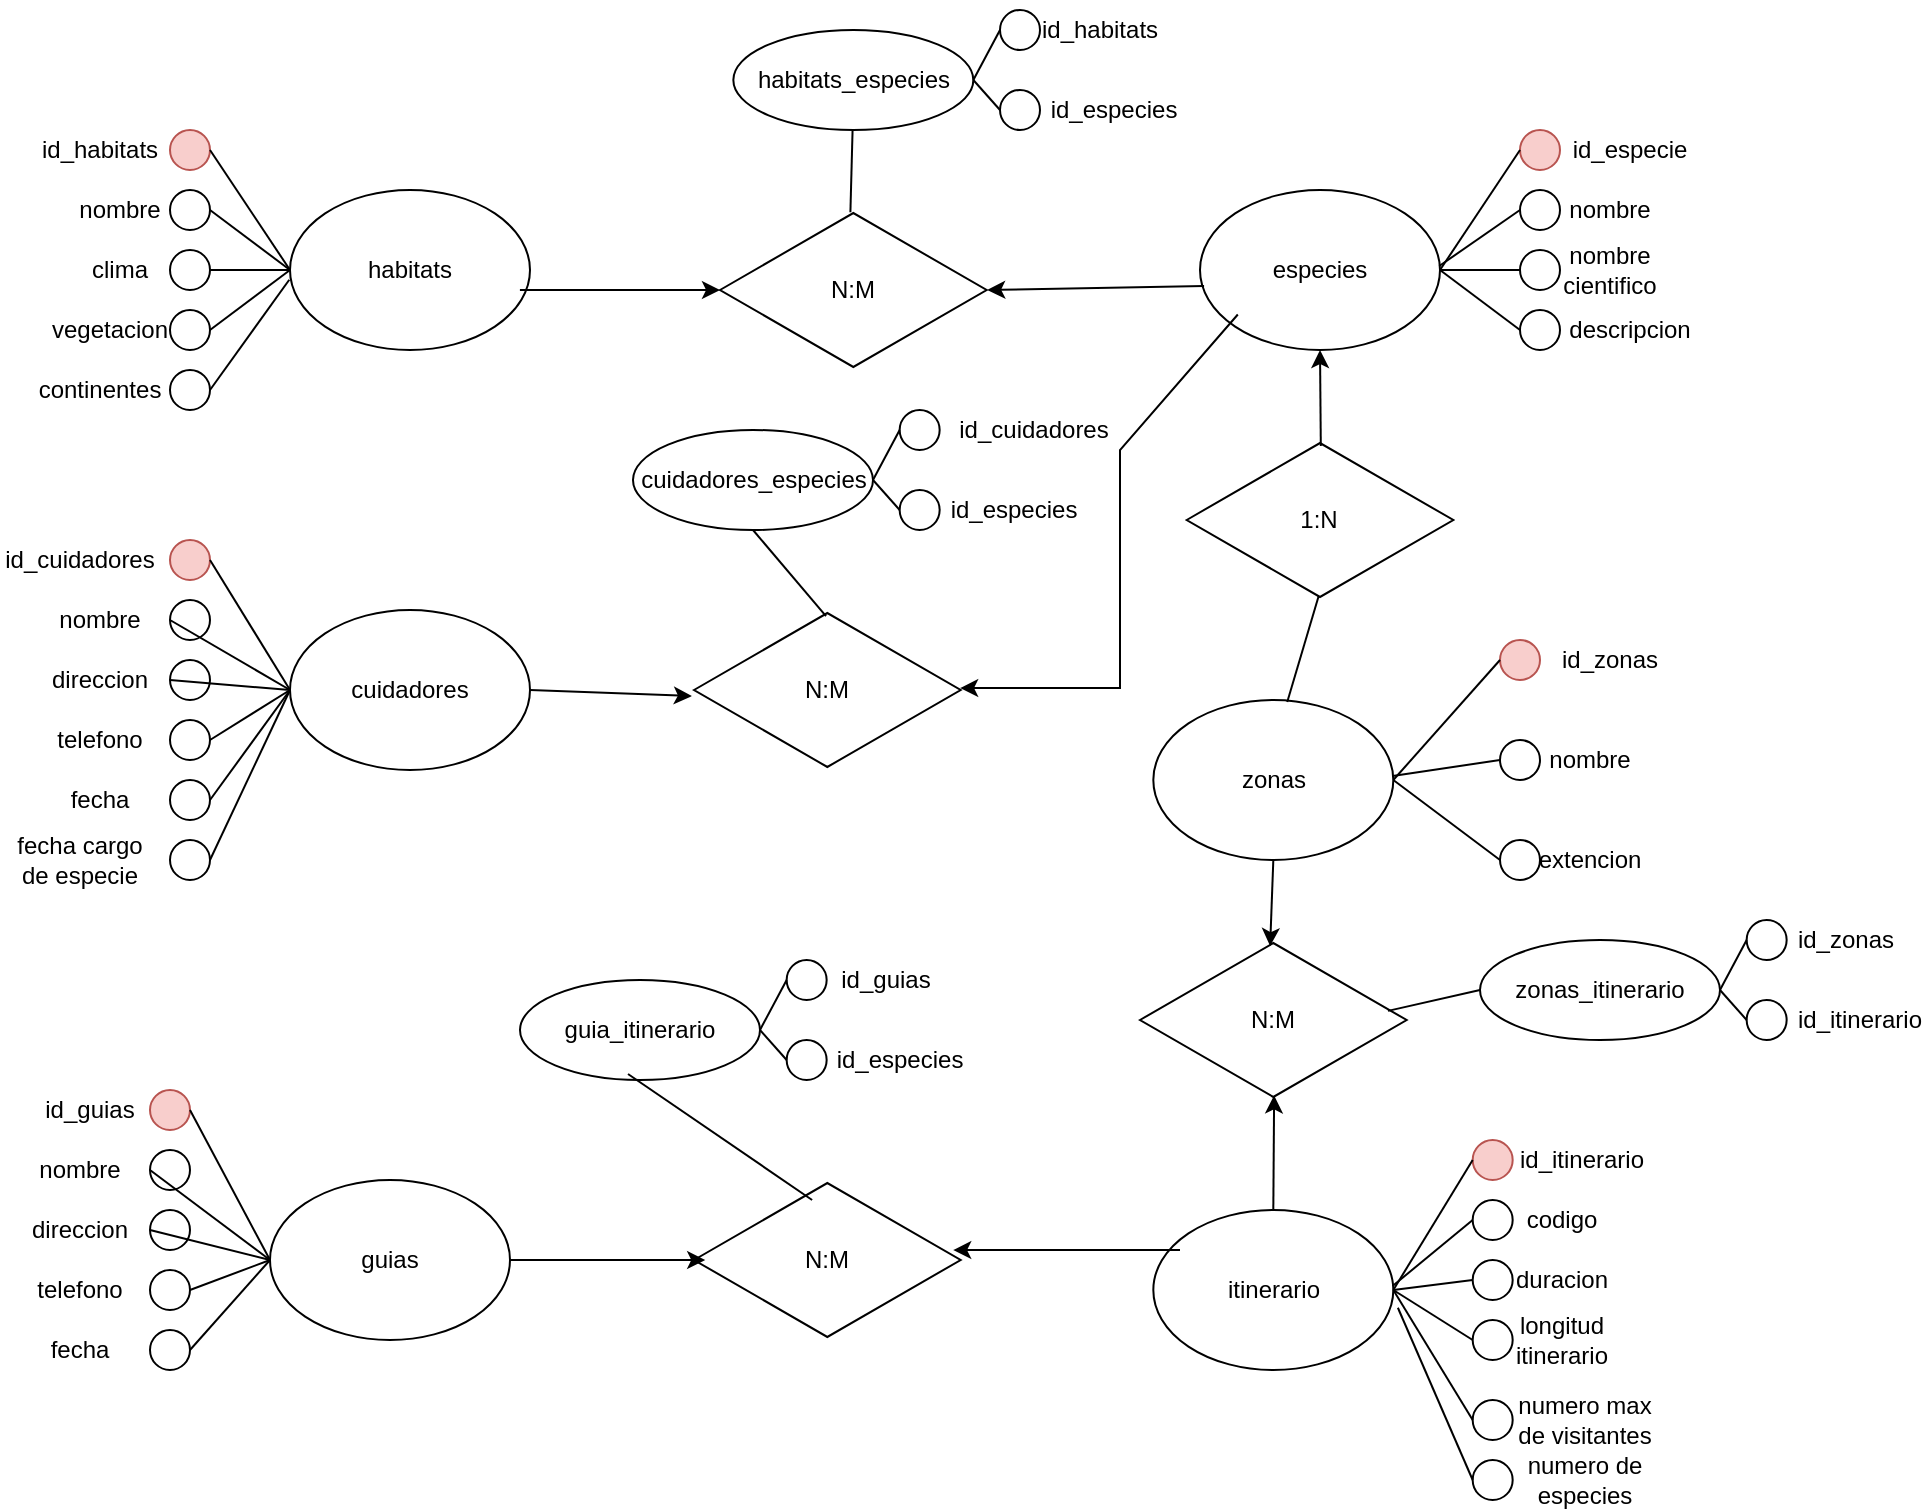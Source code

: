 <mxfile version="24.7.5">
  <diagram name="Página-1" id="6gVJxN8Ruc9KscjVH4kt">
    <mxGraphModel dx="953" dy="584" grid="1" gridSize="10" guides="1" tooltips="1" connect="1" arrows="1" fold="1" page="1" pageScale="1" pageWidth="827" pageHeight="1169" math="0" shadow="0">
      <root>
        <mxCell id="0" />
        <mxCell id="1" parent="0" />
        <mxCell id="Tn4K0drpGWbLczN4bo-r-18" value="especies" style="ellipse;whiteSpace=wrap;html=1;" parent="1" vertex="1">
          <mxGeometry x="600" y="110" width="120" height="80" as="geometry" />
        </mxCell>
        <mxCell id="Tn4K0drpGWbLczN4bo-r-19" value="" style="ellipse;whiteSpace=wrap;html=1;aspect=fixed;" parent="1" vertex="1">
          <mxGeometry x="760" y="110" width="20" height="20" as="geometry" />
        </mxCell>
        <mxCell id="Tn4K0drpGWbLczN4bo-r-20" value="" style="ellipse;whiteSpace=wrap;html=1;aspect=fixed;" parent="1" vertex="1">
          <mxGeometry x="760" y="140" width="20" height="20" as="geometry" />
        </mxCell>
        <mxCell id="Tn4K0drpGWbLczN4bo-r-21" value="" style="ellipse;whiteSpace=wrap;html=1;aspect=fixed;" parent="1" vertex="1">
          <mxGeometry x="760" y="170" width="20" height="20" as="geometry" />
        </mxCell>
        <mxCell id="Tn4K0drpGWbLczN4bo-r-23" value="nombre" style="text;html=1;align=center;verticalAlign=middle;whiteSpace=wrap;rounded=0;" parent="1" vertex="1">
          <mxGeometry x="780" y="110" width="50" height="20" as="geometry" />
        </mxCell>
        <mxCell id="Tn4K0drpGWbLczN4bo-r-24" value="nombre cientifico" style="text;html=1;align=center;verticalAlign=middle;whiteSpace=wrap;rounded=0;" parent="1" vertex="1">
          <mxGeometry x="780" y="140" width="50" height="20" as="geometry" />
        </mxCell>
        <mxCell id="Tn4K0drpGWbLczN4bo-r-25" value="descripcion" style="text;html=1;align=center;verticalAlign=middle;whiteSpace=wrap;rounded=0;" parent="1" vertex="1">
          <mxGeometry x="790" y="170" width="50" height="20" as="geometry" />
        </mxCell>
        <mxCell id="Tn4K0drpGWbLczN4bo-r-31" value="" style="endArrow=none;html=1;rounded=0;entryX=0;entryY=0.5;entryDx=0;entryDy=0;exitX=0.997;exitY=0.475;exitDx=0;exitDy=0;exitPerimeter=0;" parent="1" source="Tn4K0drpGWbLczN4bo-r-18" target="Tn4K0drpGWbLczN4bo-r-19" edge="1">
          <mxGeometry width="50" height="50" relative="1" as="geometry">
            <mxPoint x="790" y="140" as="sourcePoint" />
            <mxPoint x="840" y="90" as="targetPoint" />
          </mxGeometry>
        </mxCell>
        <mxCell id="Tn4K0drpGWbLczN4bo-r-32" value="" style="endArrow=none;html=1;rounded=0;exitX=1;exitY=0.5;exitDx=0;exitDy=0;entryX=0;entryY=0.5;entryDx=0;entryDy=0;" parent="1" source="Tn4K0drpGWbLczN4bo-r-18" target="Tn4K0drpGWbLczN4bo-r-20" edge="1">
          <mxGeometry width="50" height="50" relative="1" as="geometry">
            <mxPoint x="790" y="140" as="sourcePoint" />
            <mxPoint x="840" y="90" as="targetPoint" />
          </mxGeometry>
        </mxCell>
        <mxCell id="Tn4K0drpGWbLczN4bo-r-33" value="" style="endArrow=none;html=1;rounded=0;entryX=0;entryY=0.5;entryDx=0;entryDy=0;exitX=1;exitY=0.5;exitDx=0;exitDy=0;" parent="1" source="Tn4K0drpGWbLczN4bo-r-18" target="Tn4K0drpGWbLczN4bo-r-21" edge="1">
          <mxGeometry width="50" height="50" relative="1" as="geometry">
            <mxPoint x="720" y="170" as="sourcePoint" />
            <mxPoint x="840" y="90" as="targetPoint" />
          </mxGeometry>
        </mxCell>
        <mxCell id="Tn4K0drpGWbLczN4bo-r-37" value="" style="ellipse;redSpace=wrap;html=1;aspect=fixed;fillColor=#f8cecc;strokeColor=#b85450;" parent="1" vertex="1">
          <mxGeometry x="760" y="80" width="20" height="20" as="geometry" />
        </mxCell>
        <mxCell id="Tn4K0drpGWbLczN4bo-r-39" value="" style="endArrow=none;html=1;rounded=0;entryX=0;entryY=0.5;entryDx=0;entryDy=0;exitX=1;exitY=0.5;exitDx=0;exitDy=0;" parent="1" source="Tn4K0drpGWbLczN4bo-r-18" target="Tn4K0drpGWbLczN4bo-r-37" edge="1">
          <mxGeometry width="50" height="50" relative="1" as="geometry">
            <mxPoint x="720" y="170" as="sourcePoint" />
            <mxPoint x="780" y="140" as="targetPoint" />
          </mxGeometry>
        </mxCell>
        <mxCell id="Tn4K0drpGWbLczN4bo-r-41" value="id_especie" style="text;html=1;align=center;verticalAlign=middle;whiteSpace=wrap;rounded=0;" parent="1" vertex="1">
          <mxGeometry x="790" y="80" width="50" height="20" as="geometry" />
        </mxCell>
        <mxCell id="Tn4K0drpGWbLczN4bo-r-152" value="habitats" style="ellipse;whiteSpace=wrap;html=1;" parent="1" vertex="1">
          <mxGeometry x="145" y="110" width="120" height="80" as="geometry" />
        </mxCell>
        <mxCell id="Tn4K0drpGWbLczN4bo-r-153" value="" style="ellipse;whiteSpace=wrap;html=1;aspect=fixed;" parent="1" vertex="1">
          <mxGeometry x="85" y="110" width="20" height="20" as="geometry" />
        </mxCell>
        <mxCell id="Tn4K0drpGWbLczN4bo-r-154" value="" style="ellipse;whiteSpace=wrap;html=1;aspect=fixed;" parent="1" vertex="1">
          <mxGeometry x="85" y="140" width="20" height="20" as="geometry" />
        </mxCell>
        <mxCell id="Tn4K0drpGWbLczN4bo-r-155" value="" style="ellipse;whiteSpace=wrap;html=1;aspect=fixed;" parent="1" vertex="1">
          <mxGeometry x="85" y="170" width="20" height="20" as="geometry" />
        </mxCell>
        <mxCell id="Tn4K0drpGWbLczN4bo-r-156" value="" style="ellipse;whiteSpace=wrap;html=1;aspect=fixed;" parent="1" vertex="1">
          <mxGeometry x="85" y="200" width="20" height="20" as="geometry" />
        </mxCell>
        <mxCell id="Tn4K0drpGWbLczN4bo-r-157" value="nombre" style="text;html=1;align=center;verticalAlign=middle;whiteSpace=wrap;rounded=0;" parent="1" vertex="1">
          <mxGeometry x="35" y="110" width="50" height="20" as="geometry" />
        </mxCell>
        <mxCell id="Tn4K0drpGWbLczN4bo-r-158" value="clima" style="text;html=1;align=center;verticalAlign=middle;whiteSpace=wrap;rounded=0;" parent="1" vertex="1">
          <mxGeometry x="35" y="140" width="50" height="20" as="geometry" />
        </mxCell>
        <mxCell id="Tn4K0drpGWbLczN4bo-r-159" value="vegetacion" style="text;html=1;align=center;verticalAlign=middle;whiteSpace=wrap;rounded=0;" parent="1" vertex="1">
          <mxGeometry x="30" y="170" width="50" height="20" as="geometry" />
        </mxCell>
        <mxCell id="Tn4K0drpGWbLczN4bo-r-160" value="continentes" style="text;html=1;align=center;verticalAlign=middle;whiteSpace=wrap;rounded=0;" parent="1" vertex="1">
          <mxGeometry x="25" y="200" width="50" height="20" as="geometry" />
        </mxCell>
        <mxCell id="Tn4K0drpGWbLczN4bo-r-161" value="" style="endArrow=none;html=1;rounded=0;entryX=1;entryY=0.5;entryDx=0;entryDy=0;exitX=0;exitY=0.5;exitDx=0;exitDy=0;" parent="1" source="Tn4K0drpGWbLczN4bo-r-152" target="Tn4K0drpGWbLczN4bo-r-153" edge="1">
          <mxGeometry width="50" height="50" relative="1" as="geometry">
            <mxPoint x="295" y="130" as="sourcePoint" />
            <mxPoint x="345" y="80" as="targetPoint" />
          </mxGeometry>
        </mxCell>
        <mxCell id="Tn4K0drpGWbLczN4bo-r-162" value="" style="endArrow=none;html=1;rounded=0;exitX=0;exitY=0.5;exitDx=0;exitDy=0;entryX=1;entryY=0.5;entryDx=0;entryDy=0;" parent="1" source="Tn4K0drpGWbLczN4bo-r-152" target="Tn4K0drpGWbLczN4bo-r-154" edge="1">
          <mxGeometry width="50" height="50" relative="1" as="geometry">
            <mxPoint x="295" y="130" as="sourcePoint" />
            <mxPoint x="345" y="80" as="targetPoint" />
          </mxGeometry>
        </mxCell>
        <mxCell id="Tn4K0drpGWbLczN4bo-r-163" value="" style="endArrow=none;html=1;rounded=0;entryX=1;entryY=0.5;entryDx=0;entryDy=0;exitX=0;exitY=0.5;exitDx=0;exitDy=0;" parent="1" source="Tn4K0drpGWbLczN4bo-r-152" target="Tn4K0drpGWbLczN4bo-r-155" edge="1">
          <mxGeometry width="50" height="50" relative="1" as="geometry">
            <mxPoint x="225" y="160" as="sourcePoint" />
            <mxPoint x="345" y="80" as="targetPoint" />
          </mxGeometry>
        </mxCell>
        <mxCell id="Tn4K0drpGWbLczN4bo-r-164" value="" style="endArrow=none;html=1;rounded=0;exitX=-0.003;exitY=0.561;exitDx=0;exitDy=0;entryX=1;entryY=0.5;entryDx=0;entryDy=0;exitPerimeter=0;" parent="1" source="Tn4K0drpGWbLczN4bo-r-152" target="Tn4K0drpGWbLczN4bo-r-156" edge="1">
          <mxGeometry width="50" height="50" relative="1" as="geometry">
            <mxPoint x="295" y="130" as="sourcePoint" />
            <mxPoint x="345" y="80" as="targetPoint" />
          </mxGeometry>
        </mxCell>
        <mxCell id="Tn4K0drpGWbLczN4bo-r-165" value="" style="ellipse;redSpace=wrap;html=1;aspect=fixed;fillColor=#f8cecc;strokeColor=#b85450;" parent="1" vertex="1">
          <mxGeometry x="85" y="80" width="20" height="20" as="geometry" />
        </mxCell>
        <mxCell id="Tn4K0drpGWbLczN4bo-r-166" value="" style="endArrow=none;html=1;rounded=0;entryX=1;entryY=0.5;entryDx=0;entryDy=0;exitX=0;exitY=0.5;exitDx=0;exitDy=0;" parent="1" source="Tn4K0drpGWbLczN4bo-r-152" target="Tn4K0drpGWbLczN4bo-r-165" edge="1">
          <mxGeometry width="50" height="50" relative="1" as="geometry">
            <mxPoint x="225" y="160" as="sourcePoint" />
            <mxPoint x="285" y="130" as="targetPoint" />
          </mxGeometry>
        </mxCell>
        <mxCell id="Tn4K0drpGWbLczN4bo-r-167" value="id_habitats" style="text;html=1;align=center;verticalAlign=middle;whiteSpace=wrap;rounded=0;" parent="1" vertex="1">
          <mxGeometry x="25" y="80" width="50" height="20" as="geometry" />
        </mxCell>
        <mxCell id="Tn4K0drpGWbLczN4bo-r-168" value="cuidadores" style="ellipse;whiteSpace=wrap;html=1;" parent="1" vertex="1">
          <mxGeometry x="145" y="320" width="120" height="80" as="geometry" />
        </mxCell>
        <mxCell id="Tn4K0drpGWbLczN4bo-r-169" value="" style="ellipse;whiteSpace=wrap;html=1;aspect=fixed;" parent="1" vertex="1">
          <mxGeometry x="85" y="315" width="20" height="20" as="geometry" />
        </mxCell>
        <mxCell id="Tn4K0drpGWbLczN4bo-r-170" value="" style="ellipse;whiteSpace=wrap;html=1;aspect=fixed;" parent="1" vertex="1">
          <mxGeometry x="85" y="345" width="20" height="20" as="geometry" />
        </mxCell>
        <mxCell id="Tn4K0drpGWbLczN4bo-r-171" value="" style="ellipse;whiteSpace=wrap;html=1;aspect=fixed;" parent="1" vertex="1">
          <mxGeometry x="85" y="375" width="20" height="20" as="geometry" />
        </mxCell>
        <mxCell id="Tn4K0drpGWbLczN4bo-r-172" value="" style="ellipse;whiteSpace=wrap;html=1;aspect=fixed;" parent="1" vertex="1">
          <mxGeometry x="85" y="405" width="20" height="20" as="geometry" />
        </mxCell>
        <mxCell id="Tn4K0drpGWbLczN4bo-r-173" value="nombre" style="text;html=1;align=center;verticalAlign=middle;whiteSpace=wrap;rounded=0;" parent="1" vertex="1">
          <mxGeometry x="25" y="320" width="50" height="10" as="geometry" />
        </mxCell>
        <mxCell id="Tn4K0drpGWbLczN4bo-r-174" value="direccion" style="text;html=1;align=center;verticalAlign=middle;whiteSpace=wrap;rounded=0;" parent="1" vertex="1">
          <mxGeometry x="25" y="345" width="50" height="20" as="geometry" />
        </mxCell>
        <mxCell id="Tn4K0drpGWbLczN4bo-r-175" value="telefono" style="text;html=1;align=center;verticalAlign=middle;whiteSpace=wrap;rounded=0;" parent="1" vertex="1">
          <mxGeometry x="25" y="375" width="50" height="20" as="geometry" />
        </mxCell>
        <mxCell id="Tn4K0drpGWbLczN4bo-r-176" value="fecha" style="text;html=1;align=center;verticalAlign=middle;whiteSpace=wrap;rounded=0;" parent="1" vertex="1">
          <mxGeometry x="25" y="405" width="50" height="20" as="geometry" />
        </mxCell>
        <mxCell id="Tn4K0drpGWbLczN4bo-r-177" value="" style="endArrow=none;html=1;rounded=0;entryX=0;entryY=0.5;entryDx=0;entryDy=0;exitX=0;exitY=0.5;exitDx=0;exitDy=0;" parent="1" source="Tn4K0drpGWbLczN4bo-r-168" target="Tn4K0drpGWbLczN4bo-r-169" edge="1">
          <mxGeometry width="50" height="50" relative="1" as="geometry">
            <mxPoint x="105" y="370" as="sourcePoint" />
            <mxPoint x="345" y="290" as="targetPoint" />
          </mxGeometry>
        </mxCell>
        <mxCell id="Tn4K0drpGWbLczN4bo-r-178" value="" style="endArrow=none;html=1;rounded=0;exitX=0;exitY=0.5;exitDx=0;exitDy=0;entryX=0;entryY=0.5;entryDx=0;entryDy=0;" parent="1" source="Tn4K0drpGWbLczN4bo-r-168" target="Tn4K0drpGWbLczN4bo-r-170" edge="1">
          <mxGeometry width="50" height="50" relative="1" as="geometry">
            <mxPoint x="295" y="340" as="sourcePoint" />
            <mxPoint x="345" y="290" as="targetPoint" />
          </mxGeometry>
        </mxCell>
        <mxCell id="Tn4K0drpGWbLczN4bo-r-179" value="" style="endArrow=none;html=1;rounded=0;entryX=1;entryY=0.5;entryDx=0;entryDy=0;exitX=0;exitY=0.5;exitDx=0;exitDy=0;" parent="1" source="Tn4K0drpGWbLczN4bo-r-168" target="Tn4K0drpGWbLczN4bo-r-171" edge="1">
          <mxGeometry width="50" height="50" relative="1" as="geometry">
            <mxPoint x="225" y="370" as="sourcePoint" />
            <mxPoint x="345" y="290" as="targetPoint" />
          </mxGeometry>
        </mxCell>
        <mxCell id="Tn4K0drpGWbLczN4bo-r-180" value="" style="endArrow=none;html=1;rounded=0;entryX=1;entryY=0.5;entryDx=0;entryDy=0;exitX=0;exitY=0.5;exitDx=0;exitDy=0;" parent="1" source="Tn4K0drpGWbLczN4bo-r-168" target="Tn4K0drpGWbLczN4bo-r-172" edge="1">
          <mxGeometry width="50" height="50" relative="1" as="geometry">
            <mxPoint x="105" y="370" as="sourcePoint" />
            <mxPoint x="345" y="290" as="targetPoint" />
          </mxGeometry>
        </mxCell>
        <mxCell id="Tn4K0drpGWbLczN4bo-r-181" value="" style="ellipse;redSpace=wrap;html=1;aspect=fixed;fillColor=#f8cecc;strokeColor=#b85450;" parent="1" vertex="1">
          <mxGeometry x="85" y="285" width="20" height="20" as="geometry" />
        </mxCell>
        <mxCell id="Tn4K0drpGWbLczN4bo-r-182" value="" style="endArrow=none;html=1;rounded=0;entryX=1;entryY=0.5;entryDx=0;entryDy=0;exitX=0;exitY=0.5;exitDx=0;exitDy=0;" parent="1" source="Tn4K0drpGWbLczN4bo-r-168" target="Tn4K0drpGWbLczN4bo-r-181" edge="1">
          <mxGeometry width="50" height="50" relative="1" as="geometry">
            <mxPoint x="225" y="370" as="sourcePoint" />
            <mxPoint x="285" y="340" as="targetPoint" />
          </mxGeometry>
        </mxCell>
        <mxCell id="Tn4K0drpGWbLczN4bo-r-183" value="id_cuidadores" style="text;html=1;align=center;verticalAlign=middle;whiteSpace=wrap;rounded=0;" parent="1" vertex="1">
          <mxGeometry x="15" y="285" width="50" height="20" as="geometry" />
        </mxCell>
        <mxCell id="Tn4K0drpGWbLczN4bo-r-184" value="" style="ellipse;whiteSpace=wrap;html=1;aspect=fixed;" parent="1" vertex="1">
          <mxGeometry x="85" y="435" width="20" height="20" as="geometry" />
        </mxCell>
        <mxCell id="Tn4K0drpGWbLczN4bo-r-185" value="" style="endArrow=none;html=1;rounded=0;exitX=1;exitY=0.5;exitDx=0;exitDy=0;entryX=0;entryY=0.5;entryDx=0;entryDy=0;" parent="1" source="Tn4K0drpGWbLczN4bo-r-184" target="Tn4K0drpGWbLczN4bo-r-168" edge="1">
          <mxGeometry width="50" height="50" relative="1" as="geometry">
            <mxPoint x="405" y="440" as="sourcePoint" />
            <mxPoint x="105" y="370" as="targetPoint" />
          </mxGeometry>
        </mxCell>
        <mxCell id="Tn4K0drpGWbLczN4bo-r-186" value="fecha cargo de especie" style="text;html=1;align=center;verticalAlign=middle;whiteSpace=wrap;rounded=0;" parent="1" vertex="1">
          <mxGeometry y="435" width="80" height="20" as="geometry" />
        </mxCell>
        <mxCell id="Tn4K0drpGWbLczN4bo-r-187" value="guias" style="ellipse;whiteSpace=wrap;html=1;" parent="1" vertex="1">
          <mxGeometry x="135" y="605" width="120" height="80" as="geometry" />
        </mxCell>
        <mxCell id="Tn4K0drpGWbLczN4bo-r-188" value="" style="ellipse;whiteSpace=wrap;html=1;aspect=fixed;" parent="1" vertex="1">
          <mxGeometry x="75" y="590" width="20" height="20" as="geometry" />
        </mxCell>
        <mxCell id="Tn4K0drpGWbLczN4bo-r-189" value="" style="ellipse;whiteSpace=wrap;html=1;aspect=fixed;" parent="1" vertex="1">
          <mxGeometry x="75" y="620" width="20" height="20" as="geometry" />
        </mxCell>
        <mxCell id="Tn4K0drpGWbLczN4bo-r-190" value="" style="ellipse;whiteSpace=wrap;html=1;aspect=fixed;" parent="1" vertex="1">
          <mxGeometry x="75" y="650" width="20" height="20" as="geometry" />
        </mxCell>
        <mxCell id="Tn4K0drpGWbLczN4bo-r-191" value="" style="ellipse;whiteSpace=wrap;html=1;aspect=fixed;" parent="1" vertex="1">
          <mxGeometry x="75" y="680" width="20" height="20" as="geometry" />
        </mxCell>
        <mxCell id="Tn4K0drpGWbLczN4bo-r-192" value="nombre" style="text;html=1;align=center;verticalAlign=middle;whiteSpace=wrap;rounded=0;" parent="1" vertex="1">
          <mxGeometry x="15" y="595" width="50" height="10" as="geometry" />
        </mxCell>
        <mxCell id="Tn4K0drpGWbLczN4bo-r-193" value="direccion" style="text;html=1;align=center;verticalAlign=middle;whiteSpace=wrap;rounded=0;" parent="1" vertex="1">
          <mxGeometry x="15" y="620" width="50" height="20" as="geometry" />
        </mxCell>
        <mxCell id="Tn4K0drpGWbLczN4bo-r-194" value="telefono" style="text;html=1;align=center;verticalAlign=middle;whiteSpace=wrap;rounded=0;" parent="1" vertex="1">
          <mxGeometry x="15" y="650" width="50" height="20" as="geometry" />
        </mxCell>
        <mxCell id="Tn4K0drpGWbLczN4bo-r-195" value="fecha" style="text;html=1;align=center;verticalAlign=middle;whiteSpace=wrap;rounded=0;" parent="1" vertex="1">
          <mxGeometry x="15" y="680" width="50" height="20" as="geometry" />
        </mxCell>
        <mxCell id="Tn4K0drpGWbLczN4bo-r-196" value="" style="endArrow=none;html=1;rounded=0;entryX=0;entryY=0.5;entryDx=0;entryDy=0;exitX=0;exitY=0.5;exitDx=0;exitDy=0;" parent="1" source="Tn4K0drpGWbLczN4bo-r-187" target="Tn4K0drpGWbLczN4bo-r-188" edge="1">
          <mxGeometry width="50" height="50" relative="1" as="geometry">
            <mxPoint x="95" y="645" as="sourcePoint" />
            <mxPoint x="335" y="565" as="targetPoint" />
          </mxGeometry>
        </mxCell>
        <mxCell id="Tn4K0drpGWbLczN4bo-r-197" value="" style="endArrow=none;html=1;rounded=0;exitX=0;exitY=0.5;exitDx=0;exitDy=0;entryX=0;entryY=0.5;entryDx=0;entryDy=0;" parent="1" source="Tn4K0drpGWbLczN4bo-r-187" target="Tn4K0drpGWbLczN4bo-r-189" edge="1">
          <mxGeometry width="50" height="50" relative="1" as="geometry">
            <mxPoint x="285" y="615" as="sourcePoint" />
            <mxPoint x="335" y="565" as="targetPoint" />
          </mxGeometry>
        </mxCell>
        <mxCell id="Tn4K0drpGWbLczN4bo-r-198" value="" style="endArrow=none;html=1;rounded=0;entryX=1;entryY=0.5;entryDx=0;entryDy=0;exitX=0;exitY=0.5;exitDx=0;exitDy=0;" parent="1" source="Tn4K0drpGWbLczN4bo-r-187" target="Tn4K0drpGWbLczN4bo-r-190" edge="1">
          <mxGeometry width="50" height="50" relative="1" as="geometry">
            <mxPoint x="215" y="645" as="sourcePoint" />
            <mxPoint x="335" y="565" as="targetPoint" />
          </mxGeometry>
        </mxCell>
        <mxCell id="Tn4K0drpGWbLczN4bo-r-199" value="" style="endArrow=none;html=1;rounded=0;entryX=1;entryY=0.5;entryDx=0;entryDy=0;exitX=0;exitY=0.5;exitDx=0;exitDy=0;" parent="1" source="Tn4K0drpGWbLczN4bo-r-187" target="Tn4K0drpGWbLczN4bo-r-191" edge="1">
          <mxGeometry width="50" height="50" relative="1" as="geometry">
            <mxPoint x="95" y="645" as="sourcePoint" />
            <mxPoint x="335" y="565" as="targetPoint" />
          </mxGeometry>
        </mxCell>
        <mxCell id="Tn4K0drpGWbLczN4bo-r-200" value="" style="ellipse;redSpace=wrap;html=1;aspect=fixed;fillColor=#f8cecc;strokeColor=#b85450;" parent="1" vertex="1">
          <mxGeometry x="75" y="560" width="20" height="20" as="geometry" />
        </mxCell>
        <mxCell id="Tn4K0drpGWbLczN4bo-r-201" value="" style="endArrow=none;html=1;rounded=0;entryX=1;entryY=0.5;entryDx=0;entryDy=0;exitX=0;exitY=0.5;exitDx=0;exitDy=0;" parent="1" source="Tn4K0drpGWbLczN4bo-r-187" target="Tn4K0drpGWbLczN4bo-r-200" edge="1">
          <mxGeometry width="50" height="50" relative="1" as="geometry">
            <mxPoint x="215" y="645" as="sourcePoint" />
            <mxPoint x="275" y="615" as="targetPoint" />
          </mxGeometry>
        </mxCell>
        <mxCell id="Tn4K0drpGWbLczN4bo-r-202" value="id_guias" style="text;html=1;align=center;verticalAlign=middle;whiteSpace=wrap;rounded=0;" parent="1" vertex="1">
          <mxGeometry x="20" y="560" width="50" height="20" as="geometry" />
        </mxCell>
        <mxCell id="Tn4K0drpGWbLczN4bo-r-205" value="zonas" style="ellipse;whiteSpace=wrap;html=1;" parent="1" vertex="1">
          <mxGeometry x="576.66" y="365" width="120" height="80" as="geometry" />
        </mxCell>
        <mxCell id="Tn4K0drpGWbLczN4bo-r-206" value="" style="ellipse;whiteSpace=wrap;html=1;aspect=fixed;" parent="1" vertex="1">
          <mxGeometry x="750" y="385" width="20" height="20" as="geometry" />
        </mxCell>
        <mxCell id="Tn4K0drpGWbLczN4bo-r-207" value="" style="ellipse;whiteSpace=wrap;html=1;aspect=fixed;" parent="1" vertex="1">
          <mxGeometry x="750" y="435" width="20" height="20" as="geometry" />
        </mxCell>
        <mxCell id="Tn4K0drpGWbLczN4bo-r-209" value="nombre" style="text;html=1;align=center;verticalAlign=middle;whiteSpace=wrap;rounded=0;" parent="1" vertex="1">
          <mxGeometry x="770" y="385" width="50" height="20" as="geometry" />
        </mxCell>
        <mxCell id="Tn4K0drpGWbLczN4bo-r-210" value="extencion" style="text;html=1;align=center;verticalAlign=middle;whiteSpace=wrap;rounded=0;" parent="1" vertex="1">
          <mxGeometry x="770" y="435" width="50" height="20" as="geometry" />
        </mxCell>
        <mxCell id="Tn4K0drpGWbLczN4bo-r-212" value="" style="endArrow=none;html=1;rounded=0;entryX=0;entryY=0.5;entryDx=0;entryDy=0;exitX=0.997;exitY=0.475;exitDx=0;exitDy=0;exitPerimeter=0;" parent="1" source="Tn4K0drpGWbLczN4bo-r-205" target="Tn4K0drpGWbLczN4bo-r-206" edge="1">
          <mxGeometry width="50" height="50" relative="1" as="geometry">
            <mxPoint x="780" y="395" as="sourcePoint" />
            <mxPoint x="830" y="345" as="targetPoint" />
          </mxGeometry>
        </mxCell>
        <mxCell id="Tn4K0drpGWbLczN4bo-r-213" value="" style="endArrow=none;html=1;rounded=0;exitX=1;exitY=0.5;exitDx=0;exitDy=0;entryX=0;entryY=0.5;entryDx=0;entryDy=0;" parent="1" source="Tn4K0drpGWbLczN4bo-r-205" target="Tn4K0drpGWbLczN4bo-r-207" edge="1">
          <mxGeometry width="50" height="50" relative="1" as="geometry">
            <mxPoint x="780" y="395" as="sourcePoint" />
            <mxPoint x="830" y="345" as="targetPoint" />
          </mxGeometry>
        </mxCell>
        <mxCell id="Tn4K0drpGWbLczN4bo-r-215" value="" style="ellipse;redSpace=wrap;html=1;aspect=fixed;fillColor=#f8cecc;strokeColor=#b85450;" parent="1" vertex="1">
          <mxGeometry x="750" y="335" width="20" height="20" as="geometry" />
        </mxCell>
        <mxCell id="Tn4K0drpGWbLczN4bo-r-216" value="" style="endArrow=none;html=1;rounded=0;entryX=0;entryY=0.5;entryDx=0;entryDy=0;exitX=1;exitY=0.5;exitDx=0;exitDy=0;" parent="1" source="Tn4K0drpGWbLczN4bo-r-205" target="Tn4K0drpGWbLczN4bo-r-215" edge="1">
          <mxGeometry width="50" height="50" relative="1" as="geometry">
            <mxPoint x="710" y="425" as="sourcePoint" />
            <mxPoint x="770" y="395" as="targetPoint" />
          </mxGeometry>
        </mxCell>
        <mxCell id="Tn4K0drpGWbLczN4bo-r-217" value="id_zonas" style="text;html=1;align=center;verticalAlign=middle;whiteSpace=wrap;rounded=0;" parent="1" vertex="1">
          <mxGeometry x="780" y="335" width="50" height="20" as="geometry" />
        </mxCell>
        <mxCell id="Tn4K0drpGWbLczN4bo-r-218" value="itinerario" style="ellipse;whiteSpace=wrap;html=1;" parent="1" vertex="1">
          <mxGeometry x="576.66" y="620" width="120" height="80" as="geometry" />
        </mxCell>
        <mxCell id="Tn4K0drpGWbLczN4bo-r-219" value="" style="ellipse;whiteSpace=wrap;html=1;aspect=fixed;" parent="1" vertex="1">
          <mxGeometry x="736.34" y="615" width="20" height="20" as="geometry" />
        </mxCell>
        <mxCell id="Tn4K0drpGWbLczN4bo-r-220" value="" style="ellipse;whiteSpace=wrap;html=1;aspect=fixed;" parent="1" vertex="1">
          <mxGeometry x="736.34" y="645" width="20" height="20" as="geometry" />
        </mxCell>
        <mxCell id="Tn4K0drpGWbLczN4bo-r-221" value="" style="ellipse;whiteSpace=wrap;html=1;aspect=fixed;" parent="1" vertex="1">
          <mxGeometry x="736.34" y="675" width="20" height="20" as="geometry" />
        </mxCell>
        <mxCell id="Tn4K0drpGWbLczN4bo-r-222" value="codigo" style="text;html=1;align=center;verticalAlign=middle;whiteSpace=wrap;rounded=0;" parent="1" vertex="1">
          <mxGeometry x="756.34" y="615" width="50" height="20" as="geometry" />
        </mxCell>
        <mxCell id="Tn4K0drpGWbLczN4bo-r-223" value="duracion" style="text;html=1;align=center;verticalAlign=middle;whiteSpace=wrap;rounded=0;" parent="1" vertex="1">
          <mxGeometry x="756.34" y="645" width="50" height="20" as="geometry" />
        </mxCell>
        <mxCell id="Tn4K0drpGWbLczN4bo-r-224" value="longitud itinerario" style="text;html=1;align=center;verticalAlign=middle;whiteSpace=wrap;rounded=0;" parent="1" vertex="1">
          <mxGeometry x="756.34" y="675" width="50" height="20" as="geometry" />
        </mxCell>
        <mxCell id="Tn4K0drpGWbLczN4bo-r-225" value="" style="endArrow=none;html=1;rounded=0;entryX=0;entryY=0.5;entryDx=0;entryDy=0;exitX=0.997;exitY=0.475;exitDx=0;exitDy=0;exitPerimeter=0;" parent="1" source="Tn4K0drpGWbLczN4bo-r-218" target="Tn4K0drpGWbLczN4bo-r-219" edge="1">
          <mxGeometry width="50" height="50" relative="1" as="geometry">
            <mxPoint x="766.34" y="645" as="sourcePoint" />
            <mxPoint x="816.34" y="595" as="targetPoint" />
          </mxGeometry>
        </mxCell>
        <mxCell id="Tn4K0drpGWbLczN4bo-r-226" value="" style="endArrow=none;html=1;rounded=0;exitX=1;exitY=0.5;exitDx=0;exitDy=0;entryX=0;entryY=0.5;entryDx=0;entryDy=0;" parent="1" source="Tn4K0drpGWbLczN4bo-r-218" target="Tn4K0drpGWbLczN4bo-r-220" edge="1">
          <mxGeometry width="50" height="50" relative="1" as="geometry">
            <mxPoint x="766.34" y="645" as="sourcePoint" />
            <mxPoint x="816.34" y="595" as="targetPoint" />
          </mxGeometry>
        </mxCell>
        <mxCell id="Tn4K0drpGWbLczN4bo-r-227" value="" style="endArrow=none;html=1;rounded=0;entryX=0;entryY=0.5;entryDx=0;entryDy=0;exitX=1;exitY=0.5;exitDx=0;exitDy=0;" parent="1" source="Tn4K0drpGWbLczN4bo-r-218" target="Tn4K0drpGWbLczN4bo-r-221" edge="1">
          <mxGeometry width="50" height="50" relative="1" as="geometry">
            <mxPoint x="696.34" y="675" as="sourcePoint" />
            <mxPoint x="816.34" y="595" as="targetPoint" />
          </mxGeometry>
        </mxCell>
        <mxCell id="Tn4K0drpGWbLczN4bo-r-228" value="" style="ellipse;redSpace=wrap;html=1;aspect=fixed;fillColor=#f8cecc;strokeColor=#b85450;" parent="1" vertex="1">
          <mxGeometry x="736.34" y="585" width="20" height="20" as="geometry" />
        </mxCell>
        <mxCell id="Tn4K0drpGWbLczN4bo-r-229" value="" style="endArrow=none;html=1;rounded=0;entryX=0;entryY=0.5;entryDx=0;entryDy=0;exitX=1;exitY=0.5;exitDx=0;exitDy=0;" parent="1" source="Tn4K0drpGWbLczN4bo-r-218" target="Tn4K0drpGWbLczN4bo-r-228" edge="1">
          <mxGeometry width="50" height="50" relative="1" as="geometry">
            <mxPoint x="696.34" y="675" as="sourcePoint" />
            <mxPoint x="756.34" y="645" as="targetPoint" />
          </mxGeometry>
        </mxCell>
        <mxCell id="Tn4K0drpGWbLczN4bo-r-230" value="id_itinerario" style="text;html=1;align=center;verticalAlign=middle;whiteSpace=wrap;rounded=0;" parent="1" vertex="1">
          <mxGeometry x="766.34" y="585" width="50" height="20" as="geometry" />
        </mxCell>
        <mxCell id="Tn4K0drpGWbLczN4bo-r-232" value="" style="ellipse;whiteSpace=wrap;html=1;aspect=fixed;" parent="1" vertex="1">
          <mxGeometry x="736.34" y="715" width="20" height="20" as="geometry" />
        </mxCell>
        <mxCell id="Tn4K0drpGWbLczN4bo-r-233" value="numero max de visitantes" style="text;html=1;align=center;verticalAlign=middle;whiteSpace=wrap;rounded=0;" parent="1" vertex="1">
          <mxGeometry x="756.34" y="715" width="73" height="20" as="geometry" />
        </mxCell>
        <mxCell id="Tn4K0drpGWbLczN4bo-r-234" value="" style="ellipse;whiteSpace=wrap;html=1;aspect=fixed;" parent="1" vertex="1">
          <mxGeometry x="736.34" y="745" width="20" height="20" as="geometry" />
        </mxCell>
        <mxCell id="Tn4K0drpGWbLczN4bo-r-235" value="numero de especies" style="text;html=1;align=center;verticalAlign=middle;whiteSpace=wrap;rounded=0;" parent="1" vertex="1">
          <mxGeometry x="756.34" y="745" width="73" height="20" as="geometry" />
        </mxCell>
        <mxCell id="Tn4K0drpGWbLczN4bo-r-237" value="" style="endArrow=none;html=1;rounded=0;entryX=1;entryY=0.5;entryDx=0;entryDy=0;exitX=0;exitY=0.5;exitDx=0;exitDy=0;" parent="1" source="Tn4K0drpGWbLczN4bo-r-232" target="Tn4K0drpGWbLczN4bo-r-218" edge="1">
          <mxGeometry width="50" height="50" relative="1" as="geometry">
            <mxPoint x="639.34" y="755" as="sourcePoint" />
            <mxPoint x="689.34" y="705" as="targetPoint" />
          </mxGeometry>
        </mxCell>
        <mxCell id="Tn4K0drpGWbLczN4bo-r-238" value="" style="endArrow=none;html=1;rounded=0;entryX=1.019;entryY=0.611;entryDx=0;entryDy=0;entryPerimeter=0;exitX=0;exitY=0.5;exitDx=0;exitDy=0;" parent="1" source="Tn4K0drpGWbLczN4bo-r-234" target="Tn4K0drpGWbLczN4bo-r-218" edge="1">
          <mxGeometry width="50" height="50" relative="1" as="geometry">
            <mxPoint x="729.34" y="755" as="sourcePoint" />
            <mxPoint x="689.34" y="705" as="targetPoint" />
          </mxGeometry>
        </mxCell>
        <mxCell id="WadpQfeKIONRNxowwLuH-1" value="N:M" style="html=1;whiteSpace=wrap;aspect=fixed;shape=isoRectangle;" vertex="1" parent="1">
          <mxGeometry x="360" y="120" width="133.33" height="80" as="geometry" />
        </mxCell>
        <mxCell id="WadpQfeKIONRNxowwLuH-2" value="" style="endArrow=classic;html=1;rounded=0;entryX=1.002;entryY=0.5;entryDx=0;entryDy=0;entryPerimeter=0;exitX=0.017;exitY=0.6;exitDx=0;exitDy=0;exitPerimeter=0;" edge="1" parent="1" source="Tn4K0drpGWbLczN4bo-r-18" target="WadpQfeKIONRNxowwLuH-1">
          <mxGeometry width="50" height="50" relative="1" as="geometry">
            <mxPoint x="420" y="300" as="sourcePoint" />
            <mxPoint x="470" y="250" as="targetPoint" />
          </mxGeometry>
        </mxCell>
        <mxCell id="WadpQfeKIONRNxowwLuH-4" value="" style="endArrow=classic;html=1;rounded=0;exitX=0.958;exitY=0.625;exitDx=0;exitDy=0;exitPerimeter=0;" edge="1" parent="1" source="Tn4K0drpGWbLczN4bo-r-152" target="WadpQfeKIONRNxowwLuH-1">
          <mxGeometry width="50" height="50" relative="1" as="geometry">
            <mxPoint x="440" y="100" as="sourcePoint" />
            <mxPoint x="490" y="50" as="targetPoint" />
          </mxGeometry>
        </mxCell>
        <mxCell id="WadpQfeKIONRNxowwLuH-5" value="" style="endArrow=none;html=1;rounded=0;exitX=0.489;exitY=0.014;exitDx=0;exitDy=0;exitPerimeter=0;" edge="1" parent="1" source="WadpQfeKIONRNxowwLuH-1" target="WadpQfeKIONRNxowwLuH-6">
          <mxGeometry width="50" height="50" relative="1" as="geometry">
            <mxPoint x="423" y="122" as="sourcePoint" />
            <mxPoint x="490" y="50" as="targetPoint" />
          </mxGeometry>
        </mxCell>
        <mxCell id="WadpQfeKIONRNxowwLuH-6" value="habitats_especies" style="ellipse;whiteSpace=wrap;html=1;" vertex="1" parent="1">
          <mxGeometry x="366.67" y="30" width="120" height="50" as="geometry" />
        </mxCell>
        <mxCell id="WadpQfeKIONRNxowwLuH-8" value="" style="ellipse;whiteSpace=wrap;html=1;aspect=fixed;" vertex="1" parent="1">
          <mxGeometry x="500" y="20" width="20" height="20" as="geometry" />
        </mxCell>
        <mxCell id="WadpQfeKIONRNxowwLuH-10" value="" style="ellipse;whiteSpace=wrap;html=1;aspect=fixed;" vertex="1" parent="1">
          <mxGeometry x="500" y="60" width="20" height="20" as="geometry" />
        </mxCell>
        <mxCell id="WadpQfeKIONRNxowwLuH-11" value="" style="endArrow=none;html=1;rounded=0;entryX=0;entryY=0.5;entryDx=0;entryDy=0;exitX=1;exitY=0.5;exitDx=0;exitDy=0;" edge="1" parent="1" source="WadpQfeKIONRNxowwLuH-6" target="WadpQfeKIONRNxowwLuH-8">
          <mxGeometry width="50" height="50" relative="1" as="geometry">
            <mxPoint x="410" y="90" as="sourcePoint" />
            <mxPoint x="460" y="40" as="targetPoint" />
          </mxGeometry>
        </mxCell>
        <mxCell id="WadpQfeKIONRNxowwLuH-12" value="" style="endArrow=none;html=1;rounded=0;exitX=1;exitY=0.5;exitDx=0;exitDy=0;entryX=0;entryY=0.5;entryDx=0;entryDy=0;" edge="1" parent="1" source="WadpQfeKIONRNxowwLuH-6" target="WadpQfeKIONRNxowwLuH-10">
          <mxGeometry width="50" height="50" relative="1" as="geometry">
            <mxPoint x="410" y="90" as="sourcePoint" />
            <mxPoint x="460" y="40" as="targetPoint" />
          </mxGeometry>
        </mxCell>
        <mxCell id="WadpQfeKIONRNxowwLuH-13" value="id_habitats&lt;span style=&quot;color: rgba(0, 0, 0, 0); font-family: monospace; font-size: 0px; text-align: start; text-wrap: nowrap;&quot;&gt;%3CmxGraphModel%3E%3Croot%3E%3CmxCell%20id%3D%220%22%2F%3E%3CmxCell%20id%3D%221%22%20parent%3D%220%22%2F%3E%3CmxCell%20id%3D%222%22%20value%3D%22%22%20style%3D%22ellipse%3BwhiteSpace%3Dwrap%3Bhtml%3D1%3Baspect%3Dfixed%3B%22%20vertex%3D%221%22%20parent%3D%221%22%3E%3CmxGeometry%20x%3D%22500%22%20y%3D%2220%22%20width%3D%2220%22%20height%3D%2220%22%20as%3D%22geometry%22%2F%3E%3C%2FmxCell%3E%3C%2Froot%3E%3C%2FmxGraphModel%3E&lt;/span&gt;" style="text;html=1;align=center;verticalAlign=middle;whiteSpace=wrap;rounded=0;" vertex="1" parent="1">
          <mxGeometry x="520" y="15" width="60" height="30" as="geometry" />
        </mxCell>
        <mxCell id="WadpQfeKIONRNxowwLuH-14" value="id_especies&lt;span style=&quot;color: rgba(0, 0, 0, 0); font-family: monospace; font-size: 0px; text-align: start; text-wrap: nowrap;&quot;&gt;%3CmxGraphModel%3E%3Croot%3E%3CmxCell%20id%3D%220%22%2F%3E%3CmxCell%20id%3D%221%22%20parent%3D%220%22%2F%3E%3CmxCell%20id%3D%222%22%20value%3D%22%22%20style%3D%22ellipse%3BwhiteSpace%3Dwrap%3Bhtml%3D1%3Baspect%3Dfixed%3B%22%20vertex%3D%221%22%20parent%3D%221%22%3E%3CmxGeometry%20x%3D%22500%22%20y%3D%2220%22%20width%3D%2220%22%20height%3D%2220%22%20as%3D%22geometry%22%2F%3E%3C%2FmxCell%3E%3C%2Froot%3E%3C%2FmxGraphModel%&lt;/span&gt;" style="text;html=1;align=center;verticalAlign=middle;whiteSpace=wrap;rounded=0;" vertex="1" parent="1">
          <mxGeometry x="527" y="55" width="60" height="30" as="geometry" />
        </mxCell>
        <mxCell id="WadpQfeKIONRNxowwLuH-15" value="N:M" style="html=1;whiteSpace=wrap;aspect=fixed;shape=isoRectangle;" vertex="1" parent="1">
          <mxGeometry x="347" y="320" width="133.33" height="80" as="geometry" />
        </mxCell>
        <mxCell id="WadpQfeKIONRNxowwLuH-16" value="" style="endArrow=classic;html=1;rounded=0;entryX=0.998;entryY=0.488;entryDx=0;entryDy=0;entryPerimeter=0;exitX=0;exitY=1;exitDx=0;exitDy=0;" edge="1" parent="1" target="WadpQfeKIONRNxowwLuH-15">
          <mxGeometry width="50" height="50" relative="1" as="geometry">
            <mxPoint x="618.904" y="172.244" as="sourcePoint" />
            <mxPoint x="480.327" y="355.0" as="targetPoint" />
            <Array as="points">
              <mxPoint x="560" y="240" />
              <mxPoint x="560" y="359" />
            </Array>
          </mxGeometry>
        </mxCell>
        <mxCell id="WadpQfeKIONRNxowwLuH-17" value="" style="endArrow=classic;html=1;rounded=0;exitX=1;exitY=0.5;exitDx=0;exitDy=0;entryX=-0.008;entryY=0.538;entryDx=0;entryDy=0;entryPerimeter=0;" edge="1" parent="1" source="Tn4K0drpGWbLczN4bo-r-168" target="WadpQfeKIONRNxowwLuH-15">
          <mxGeometry width="50" height="50" relative="1" as="geometry">
            <mxPoint x="410" y="290" as="sourcePoint" />
            <mxPoint x="460" y="240" as="targetPoint" />
          </mxGeometry>
        </mxCell>
        <mxCell id="WadpQfeKIONRNxowwLuH-18" value="cuidadores_especies" style="ellipse;whiteSpace=wrap;html=1;" vertex="1" parent="1">
          <mxGeometry x="316.5" y="230" width="120" height="50" as="geometry" />
        </mxCell>
        <mxCell id="WadpQfeKIONRNxowwLuH-19" value="" style="ellipse;whiteSpace=wrap;html=1;aspect=fixed;" vertex="1" parent="1">
          <mxGeometry x="449.83" y="220" width="20" height="20" as="geometry" />
        </mxCell>
        <mxCell id="WadpQfeKIONRNxowwLuH-20" value="" style="ellipse;whiteSpace=wrap;html=1;aspect=fixed;" vertex="1" parent="1">
          <mxGeometry x="449.83" y="260" width="20" height="20" as="geometry" />
        </mxCell>
        <mxCell id="WadpQfeKIONRNxowwLuH-21" value="" style="endArrow=none;html=1;rounded=0;entryX=0;entryY=0.5;entryDx=0;entryDy=0;exitX=1;exitY=0.5;exitDx=0;exitDy=0;" edge="1" parent="1" source="WadpQfeKIONRNxowwLuH-18" target="WadpQfeKIONRNxowwLuH-19">
          <mxGeometry width="50" height="50" relative="1" as="geometry">
            <mxPoint x="359.83" y="290" as="sourcePoint" />
            <mxPoint x="409.83" y="240" as="targetPoint" />
          </mxGeometry>
        </mxCell>
        <mxCell id="WadpQfeKIONRNxowwLuH-22" value="" style="endArrow=none;html=1;rounded=0;exitX=1;exitY=0.5;exitDx=0;exitDy=0;entryX=0;entryY=0.5;entryDx=0;entryDy=0;" edge="1" parent="1" source="WadpQfeKIONRNxowwLuH-18" target="WadpQfeKIONRNxowwLuH-20">
          <mxGeometry width="50" height="50" relative="1" as="geometry">
            <mxPoint x="359.83" y="290" as="sourcePoint" />
            <mxPoint x="409.83" y="240" as="targetPoint" />
          </mxGeometry>
        </mxCell>
        <mxCell id="WadpQfeKIONRNxowwLuH-23" value="id_cuidadores&lt;span style=&quot;color: rgba(0, 0, 0, 0); font-family: monospace; font-size: 0px; text-align: start; text-wrap: nowrap;&quot;&gt;%3CmxGraphModel%3E%3Croot%3E%3CmxCell%20id%3D%220%22%2F%3E%3CmxCell%20id%3D%221%22%20parent%3D%220%22%2F%3E%3CmxCell%20id%3D%222%22%20value%3D%22%22%20style%3D%22ellipse%3BwhiteSpace%3Dwrap%3Bhtml%3D1%3Baspect%3Dfixed%3B%22%20vertex%3D%221%22%20parent%3D%221%22%3E%3CmxGeometry%20x%3D%22500%22%20y%3D%2220%22%20width%3D%2220%22%20height%3D%2220%22%20as%3D%22geometry%22%2F%3E%3C%2FmxCell%3E%3C%2Froot%3E%3C%2FmxGraphModel%3&lt;/span&gt;" style="text;html=1;align=center;verticalAlign=middle;whiteSpace=wrap;rounded=0;" vertex="1" parent="1">
          <mxGeometry x="486.67" y="215" width="60" height="30" as="geometry" />
        </mxCell>
        <mxCell id="WadpQfeKIONRNxowwLuH-24" value="id_especies&lt;span style=&quot;color: rgba(0, 0, 0, 0); font-family: monospace; font-size: 0px; text-align: start; text-wrap: nowrap;&quot;&gt;%3CmxGraphModel%3E%3Croot%3E%3CmxCell%20id%3D%220%22%2F%3E%3CmxCell%20id%3D%221%22%20parent%3D%220%22%2F%3E%3CmxCell%20id%3D%222%22%20value%3D%22%22%20style%3D%22ellipse%3BwhiteSpace%3Dwrap%3Bhtml%3D1%3Baspect%3Dfixed%3B%22%20vertex%3D%221%22%20parent%3D%221%22%3E%3CmxGeometry%20x%3D%22500%22%20y%3D%2220%22%20width%3D%2220%22%20height%3D%2220%22%20as%3D%22geometry%22%2F%3E%3C%2FmxCell%3E%3C%2Froot%3E%3C%2FmxGraphModel%&lt;/span&gt;" style="text;html=1;align=center;verticalAlign=middle;whiteSpace=wrap;rounded=0;" vertex="1" parent="1">
          <mxGeometry x="476.83" y="255" width="60" height="30" as="geometry" />
        </mxCell>
        <mxCell id="WadpQfeKIONRNxowwLuH-25" value="" style="endArrow=none;html=1;rounded=0;exitX=0.495;exitY=0.038;exitDx=0;exitDy=0;exitPerimeter=0;entryX=0.5;entryY=1;entryDx=0;entryDy=0;" edge="1" parent="1" source="WadpQfeKIONRNxowwLuH-15" target="WadpQfeKIONRNxowwLuH-18">
          <mxGeometry width="50" height="50" relative="1" as="geometry">
            <mxPoint x="410" y="290" as="sourcePoint" />
            <mxPoint x="460" y="240" as="targetPoint" />
          </mxGeometry>
        </mxCell>
        <mxCell id="WadpQfeKIONRNxowwLuH-26" value="1:N" style="html=1;whiteSpace=wrap;aspect=fixed;shape=isoRectangle;" vertex="1" parent="1">
          <mxGeometry x="593.34" y="235" width="133.33" height="80" as="geometry" />
        </mxCell>
        <mxCell id="WadpQfeKIONRNxowwLuH-27" value="" style="endArrow=classic;html=1;rounded=0;exitX=0.503;exitY=0.038;exitDx=0;exitDy=0;exitPerimeter=0;entryX=0.5;entryY=1;entryDx=0;entryDy=0;" edge="1" parent="1" source="WadpQfeKIONRNxowwLuH-26" target="Tn4K0drpGWbLczN4bo-r-18">
          <mxGeometry width="50" height="50" relative="1" as="geometry">
            <mxPoint x="410" y="290" as="sourcePoint" />
            <mxPoint x="460" y="240" as="targetPoint" />
          </mxGeometry>
        </mxCell>
        <mxCell id="WadpQfeKIONRNxowwLuH-28" value="" style="endArrow=none;html=1;rounded=0;entryX=0.495;entryY=0.975;entryDx=0;entryDy=0;entryPerimeter=0;exitX=0.558;exitY=0.013;exitDx=0;exitDy=0;exitPerimeter=0;" edge="1" parent="1" source="Tn4K0drpGWbLczN4bo-r-205" target="WadpQfeKIONRNxowwLuH-26">
          <mxGeometry width="50" height="50" relative="1" as="geometry">
            <mxPoint x="650" y="360" as="sourcePoint" />
            <mxPoint x="670" y="315" as="targetPoint" />
          </mxGeometry>
        </mxCell>
        <mxCell id="WadpQfeKIONRNxowwLuH-30" value="N:M" style="html=1;whiteSpace=wrap;aspect=fixed;shape=isoRectangle;" vertex="1" parent="1">
          <mxGeometry x="570" y="485" width="133.33" height="80" as="geometry" />
        </mxCell>
        <mxCell id="WadpQfeKIONRNxowwLuH-31" value="" style="endArrow=classic;html=1;rounded=0;entryX=0.488;entryY=0.038;entryDx=0;entryDy=0;entryPerimeter=0;exitX=0.5;exitY=1;exitDx=0;exitDy=0;" edge="1" parent="1" source="Tn4K0drpGWbLczN4bo-r-205" target="WadpQfeKIONRNxowwLuH-30">
          <mxGeometry width="50" height="50" relative="1" as="geometry">
            <mxPoint x="410" y="590" as="sourcePoint" />
            <mxPoint x="460" y="540" as="targetPoint" />
          </mxGeometry>
        </mxCell>
        <mxCell id="WadpQfeKIONRNxowwLuH-32" value="" style="endArrow=classic;html=1;rounded=0;exitX=0.5;exitY=0;exitDx=0;exitDy=0;entryX=0.503;entryY=0.971;entryDx=0;entryDy=0;entryPerimeter=0;" edge="1" parent="1" source="Tn4K0drpGWbLczN4bo-r-218" target="WadpQfeKIONRNxowwLuH-30">
          <mxGeometry width="50" height="50" relative="1" as="geometry">
            <mxPoint x="393" y="615" as="sourcePoint" />
            <mxPoint x="616.998" y="589.04" as="targetPoint" />
          </mxGeometry>
        </mxCell>
        <mxCell id="WadpQfeKIONRNxowwLuH-33" value="guia_itinerario" style="ellipse;whiteSpace=wrap;html=1;" vertex="1" parent="1">
          <mxGeometry x="260" y="505" width="120" height="50" as="geometry" />
        </mxCell>
        <mxCell id="WadpQfeKIONRNxowwLuH-34" value="" style="ellipse;whiteSpace=wrap;html=1;aspect=fixed;" vertex="1" parent="1">
          <mxGeometry x="393.33" y="495" width="20" height="20" as="geometry" />
        </mxCell>
        <mxCell id="WadpQfeKIONRNxowwLuH-35" value="" style="ellipse;whiteSpace=wrap;html=1;aspect=fixed;" vertex="1" parent="1">
          <mxGeometry x="393.33" y="535" width="20" height="20" as="geometry" />
        </mxCell>
        <mxCell id="WadpQfeKIONRNxowwLuH-36" value="" style="endArrow=none;html=1;rounded=0;entryX=0;entryY=0.5;entryDx=0;entryDy=0;exitX=1;exitY=0.5;exitDx=0;exitDy=0;" edge="1" parent="1" source="WadpQfeKIONRNxowwLuH-33" target="WadpQfeKIONRNxowwLuH-34">
          <mxGeometry width="50" height="50" relative="1" as="geometry">
            <mxPoint x="303.33" y="565" as="sourcePoint" />
            <mxPoint x="353.33" y="515" as="targetPoint" />
          </mxGeometry>
        </mxCell>
        <mxCell id="WadpQfeKIONRNxowwLuH-37" value="" style="endArrow=none;html=1;rounded=0;exitX=1;exitY=0.5;exitDx=0;exitDy=0;entryX=0;entryY=0.5;entryDx=0;entryDy=0;" edge="1" parent="1" source="WadpQfeKIONRNxowwLuH-33" target="WadpQfeKIONRNxowwLuH-35">
          <mxGeometry width="50" height="50" relative="1" as="geometry">
            <mxPoint x="303.33" y="565" as="sourcePoint" />
            <mxPoint x="353.33" y="515" as="targetPoint" />
          </mxGeometry>
        </mxCell>
        <mxCell id="WadpQfeKIONRNxowwLuH-38" value="&lt;div style=&quot;text-align: center;&quot;&gt;&lt;span style=&quot;text-align: start; background-color: initial;&quot;&gt;id_guias&lt;/span&gt;&lt;span style=&quot;color: rgba(0, 0, 0, 0); font-family: monospace; font-size: 0px; text-align: start; text-wrap: nowrap; background-color: initial;&quot;&gt;%3CmxGraphModel%3E%3Croot%3E%3CmxCell%20id%3D%220%22%2F%3E%3CmxCell%20id%3D%221%22%20parent%3D%220%22%2F%3E%3CmxCell%20id%3D%222%22%20value%3D%22%22%20style%3D%22ellipse%3BwhiteSpace%3Dwrap%3Bhtml%3D1%3Baspect%3Dfixed%3B%22%20vertex%3D%221%22%20parent%3D%221%22%3E%3CmxGeometry%20x%3D%22500%22%20y%3D%2220%22%20width%3D%2220%22%20height%3D%2220%22%20as%3D%22geometry%22%2F%3E%3C%2FmxCell%3E%3C%2Froot%3E%3C%2FmxGraphModel%&lt;/span&gt;&lt;/div&gt;" style="text;html=1;align=center;verticalAlign=middle;whiteSpace=wrap;rounded=0;" vertex="1" parent="1">
          <mxGeometry x="413.33" y="490" width="60" height="30" as="geometry" />
        </mxCell>
        <mxCell id="WadpQfeKIONRNxowwLuH-39" value="id_especies&lt;span style=&quot;color: rgba(0, 0, 0, 0); font-family: monospace; font-size: 0px; text-align: start; text-wrap: nowrap;&quot;&gt;%3CmxGraphModel%3E%3Croot%3E%3CmxCell%20id%3D%220%22%2F%3E%3CmxCell%20id%3D%221%22%20parent%3D%220%22%2F%3E%3CmxCell%20id%3D%222%22%20value%3D%22%22%20style%3D%22ellipse%3BwhiteSpace%3Dwrap%3Bhtml%3D1%3Baspect%3Dfixed%3B%22%20vertex%3D%221%22%20parent%3D%221%22%3E%3CmxGeometry%20x%3D%22500%22%20y%3D%2220%22%20width%3D%2220%22%20height%3D%2220%22%20as%3D%22geometry%22%2F%3E%3C%2FmxCell%3E%3C%2Froot%3E%3C%2FmxGraphModel%&lt;/span&gt;" style="text;html=1;align=center;verticalAlign=middle;whiteSpace=wrap;rounded=0;" vertex="1" parent="1">
          <mxGeometry x="420.33" y="530" width="60" height="30" as="geometry" />
        </mxCell>
        <mxCell id="WadpQfeKIONRNxowwLuH-40" value="N:M" style="html=1;whiteSpace=wrap;aspect=fixed;shape=isoRectangle;" vertex="1" parent="1">
          <mxGeometry x="347.0" y="605" width="133.33" height="80" as="geometry" />
        </mxCell>
        <mxCell id="WadpQfeKIONRNxowwLuH-41" value="" style="endArrow=classic;html=1;rounded=0;exitX=1;exitY=0.5;exitDx=0;exitDy=0;entryX=0.042;entryY=0.5;entryDx=0;entryDy=0;entryPerimeter=0;" edge="1" parent="1" source="Tn4K0drpGWbLczN4bo-r-187" target="WadpQfeKIONRNxowwLuH-40">
          <mxGeometry width="50" height="50" relative="1" as="geometry">
            <mxPoint x="410" y="590" as="sourcePoint" />
            <mxPoint x="460" y="540" as="targetPoint" />
          </mxGeometry>
        </mxCell>
        <mxCell id="WadpQfeKIONRNxowwLuH-42" value="" style="endArrow=classic;html=1;rounded=0;entryX=0.972;entryY=0.438;entryDx=0;entryDy=0;entryPerimeter=0;" edge="1" parent="1" target="WadpQfeKIONRNxowwLuH-40">
          <mxGeometry width="50" height="50" relative="1" as="geometry">
            <mxPoint x="590" y="640" as="sourcePoint" />
            <mxPoint x="460" y="540" as="targetPoint" />
          </mxGeometry>
        </mxCell>
        <mxCell id="WadpQfeKIONRNxowwLuH-43" value="" style="endArrow=none;html=1;rounded=0;exitX=0.443;exitY=0.125;exitDx=0;exitDy=0;exitPerimeter=0;entryX=0.45;entryY=0.94;entryDx=0;entryDy=0;entryPerimeter=0;" edge="1" parent="1" source="WadpQfeKIONRNxowwLuH-40" target="WadpQfeKIONRNxowwLuH-33">
          <mxGeometry width="50" height="50" relative="1" as="geometry">
            <mxPoint x="410" y="590" as="sourcePoint" />
            <mxPoint x="460" y="540" as="targetPoint" />
          </mxGeometry>
        </mxCell>
        <mxCell id="WadpQfeKIONRNxowwLuH-44" value="zonas_itinerario" style="ellipse;whiteSpace=wrap;html=1;" vertex="1" parent="1">
          <mxGeometry x="740" y="485" width="120" height="50" as="geometry" />
        </mxCell>
        <mxCell id="WadpQfeKIONRNxowwLuH-45" value="" style="ellipse;whiteSpace=wrap;html=1;aspect=fixed;" vertex="1" parent="1">
          <mxGeometry x="873.33" y="475" width="20" height="20" as="geometry" />
        </mxCell>
        <mxCell id="WadpQfeKIONRNxowwLuH-46" value="" style="ellipse;whiteSpace=wrap;html=1;aspect=fixed;" vertex="1" parent="1">
          <mxGeometry x="873.33" y="515" width="20" height="20" as="geometry" />
        </mxCell>
        <mxCell id="WadpQfeKIONRNxowwLuH-47" value="" style="endArrow=none;html=1;rounded=0;entryX=0;entryY=0.5;entryDx=0;entryDy=0;exitX=1;exitY=0.5;exitDx=0;exitDy=0;" edge="1" parent="1" source="WadpQfeKIONRNxowwLuH-44" target="WadpQfeKIONRNxowwLuH-45">
          <mxGeometry width="50" height="50" relative="1" as="geometry">
            <mxPoint x="783.33" y="545" as="sourcePoint" />
            <mxPoint x="833.33" y="495" as="targetPoint" />
          </mxGeometry>
        </mxCell>
        <mxCell id="WadpQfeKIONRNxowwLuH-48" value="" style="endArrow=none;html=1;rounded=0;exitX=1;exitY=0.5;exitDx=0;exitDy=0;entryX=0;entryY=0.5;entryDx=0;entryDy=0;" edge="1" parent="1" source="WadpQfeKIONRNxowwLuH-44" target="WadpQfeKIONRNxowwLuH-46">
          <mxGeometry width="50" height="50" relative="1" as="geometry">
            <mxPoint x="783.33" y="545" as="sourcePoint" />
            <mxPoint x="833.33" y="495" as="targetPoint" />
          </mxGeometry>
        </mxCell>
        <mxCell id="WadpQfeKIONRNxowwLuH-49" value="&lt;div style=&quot;text-align: center;&quot;&gt;&lt;span style=&quot;text-align: start; background-color: initial;&quot;&gt;id_zonas&lt;/span&gt;&lt;span style=&quot;color: rgba(0, 0, 0, 0); font-family: monospace; font-size: 0px; text-align: start; text-wrap: nowrap; background-color: initial;&quot;&gt;%3CmxGraphModel%3E%3Croot%3E%3CmxCell%20id%3D%220%22%2F%3E%3CmxCell%20id%3D%221%22%20parent%3D%220%22%2F%3E%3CmxCell%20id%3D%222%22%20value%3D%22%22%20style%3D%22ellipse%3BwhiteSpace%3Dwrap%3Bhtml%3D1%3Baspect%3Dfixed%3B%22%20vertex%3D%221%22%20parent%3D%221%22%3E%3CmxGeometry%20x%3D%22500%22%20y%3D%2220%22%20width%3D%2220%22%20height%3D%2220%22%20as%3D%22geometry%22%2F%3E%3C%2FmxCell%3E%3C%2Froot%3E%3C%2FmxGraphModel&lt;/span&gt;&lt;/div&gt;" style="text;html=1;align=center;verticalAlign=middle;whiteSpace=wrap;rounded=0;" vertex="1" parent="1">
          <mxGeometry x="893.33" y="470" width="60" height="30" as="geometry" />
        </mxCell>
        <mxCell id="WadpQfeKIONRNxowwLuH-50" value="id_itinerario&lt;span style=&quot;color: rgba(0, 0, 0, 0); font-family: monospace; font-size: 0px; text-align: start; text-wrap: nowrap;&quot;&gt;%3CxGraphModel%3E%3Croot%3E%3CmxCell%20id%3D%220%22%2F%3E%3CmxCell%20id%3D%221%22%20parent%3D%220%22%2F%3E%3CmxCell%20id%3D%222%22%20value%3D%22%22%20style%3D%22ellipse%3BwhiteSpace%3Dwrap%3Bhtml%3D1%3Baspect%3Dfixed%3B%22%20vertex%3D%221%22%20parent%3D%221%22%3E%3CmxGeometry%20x%3D%22500%22%20y%3D%2220%22%20width%3D%2220%22%20height%3D%2220%22%20as%3D%22geometry%22%2F%3E%3C%2FmxCell%3E%3C%2Froot%3E%3C%2FmxGraphMod&lt;/span&gt;" style="text;html=1;align=center;verticalAlign=middle;whiteSpace=wrap;rounded=0;" vertex="1" parent="1">
          <mxGeometry x="900.33" y="510" width="60" height="30" as="geometry" />
        </mxCell>
        <mxCell id="WadpQfeKIONRNxowwLuH-51" value="" style="endArrow=none;html=1;rounded=0;exitX=0;exitY=0.5;exitDx=0;exitDy=0;entryX=0.93;entryY=0.443;entryDx=0;entryDy=0;entryPerimeter=0;" edge="1" parent="1" source="WadpQfeKIONRNxowwLuH-44" target="WadpQfeKIONRNxowwLuH-30">
          <mxGeometry width="50" height="50" relative="1" as="geometry">
            <mxPoint x="330" y="470" as="sourcePoint" />
            <mxPoint x="380" y="420" as="targetPoint" />
          </mxGeometry>
        </mxCell>
      </root>
    </mxGraphModel>
  </diagram>
</mxfile>
